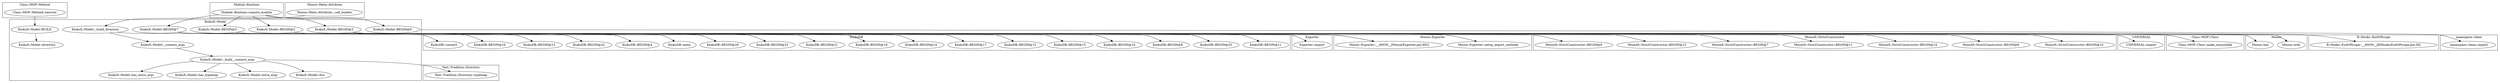 digraph {
graph [overlap=false]
subgraph cluster_KiokuX_Model {
	label="KiokuX::Model";
	"KiokuX::Model::_build_directory";
	"KiokuX::Model::BEGIN@5";
	"KiokuX::Model::BEGIN@2";
	"KiokuX::Model::_build__connect_args";
	"KiokuX::Model::extra_args";
	"KiokuX::Model::dsn";
	"KiokuX::Model::BEGIN@3";
	"KiokuX::Model::has_extra_args";
	"KiokuX::Model::_connect_args";
	"KiokuX::Model::BEGIN@7";
	"KiokuX::Model::directory";
	"KiokuX::Model::BEGIN@9";
	"KiokuX::Model::BUILD";
	"KiokuX::Model::has_typemap";
}
subgraph cluster_Class_MOP_Method {
	label="Class::MOP::Method";
	"Class::MOP::Method::execute";
}
subgraph cluster_UNIVERSAL {
	label="UNIVERSAL";
	"UNIVERSAL::import";
}
subgraph cluster_namespace_clean {
	label="namespace::clean";
	"namespace::clean::import";
}
subgraph cluster_MooseX_StrictConstructor {
	label="MooseX::StrictConstructor";
	"MooseX::StrictConstructor::BEGIN@14";
	"MooseX::StrictConstructor::BEGIN@11";
	"MooseX::StrictConstructor::BEGIN@7";
	"MooseX::StrictConstructor::BEGIN@13";
	"MooseX::StrictConstructor::BEGIN@9";
	"MooseX::StrictConstructor::BEGIN@10";
	"MooseX::StrictConstructor::BEGIN@6";
}
subgraph cluster_Class_MOP_Class {
	label="Class::MOP::Class";
	"Class::MOP::Class::make_immutable";
}
subgraph cluster_Moose {
	label="Moose";
	"Moose::with";
	"Moose::has";
}
subgraph cluster_Module_Runtime {
	label="Module::Runtime";
	"Module::Runtime::require_module";
}
subgraph cluster_Exporter {
	label="Exporter";
	"Exporter::import";
}
subgraph cluster_Moose_Meta_Attribute {
	label="Moose::Meta::Attribute";
	"Moose::Meta::Attribute::_call_builder";
}
subgraph cluster_Text_Tradition_Directory {
	label="Text::Tradition::Directory";
	"Text::Tradition::Directory::typemap";
}
subgraph cluster_KiokuDB {
	label="KiokuDB";
	"KiokuDB::BEGIN@12";
	"KiokuDB::BEGIN@17";
	"KiokuDB::BEGIN@14";
	"KiokuDB::BEGIN@19";
	"KiokuDB::BEGIN@21";
	"KiokuDB::BEGIN@23";
	"KiokuDB::BEGIN@29";
	"KiokuDB::meta";
	"KiokuDB::BEGIN@4";
	"KiokuDB::BEGIN@22";
	"KiokuDB::BEGIN@13";
	"KiokuDB::BEGIN@16";
	"KiokuDB::BEGIN@11";
	"KiokuDB::connect";
	"KiokuDB::BEGIN@25";
	"KiokuDB::BEGIN@8";
	"KiokuDB::BEGIN@10";
	"KiokuDB::BEGIN@15";
}
subgraph cluster_Moose_Exporter {
	label="Moose::Exporter";
	"Moose::Exporter::__ANON__[Moose/Exporter.pm:492]";
	"Moose::Exporter::setup_import_methods";
}
subgraph cluster_B_Hooks_EndOfScope {
	label="B::Hooks::EndOfScope";
	"B::Hooks::EndOfScope::__ANON__[B/Hooks/EndOfScope.pm:26]";
}
"Module::Runtime::require_module" -> "KiokuX::Model::BEGIN@7";
"KiokuX::Model::BEGIN@7" -> "KiokuDB::BEGIN@17";
"KiokuX::Model::_build__connect_args" -> "KiokuX::Model::has_extra_args";
"KiokuX::Model::BEGIN@3" -> "Moose::Exporter::setup_import_methods";
"KiokuX::Model::BEGIN@7" -> "KiokuDB::BEGIN@21";
"KiokuX::Model::_build__connect_args" -> "KiokuX::Model::dsn";
"KiokuX::Model::BEGIN@7" -> "KiokuDB::BEGIN@19";
"KiokuX::Model::BEGIN@7" -> "UNIVERSAL::import";
"KiokuX::Model::BEGIN@3" -> "MooseX::StrictConstructor::BEGIN@9";
"KiokuX::Model::BUILD" -> "KiokuX::Model::directory";
"KiokuX::Model::BEGIN@3" -> "MooseX::StrictConstructor::BEGIN@14";
"KiokuX::Model::_connect_args" -> "KiokuX::Model::_build__connect_args";
"KiokuX::Model::BEGIN@7" -> "Moose::has";
"KiokuX::Model::BEGIN@7" -> "KiokuDB::BEGIN@10";
"KiokuX::Model::BEGIN@7" -> "KiokuDB::BEGIN@23";
"KiokuX::Model::BEGIN@7" -> "KiokuDB::BEGIN@29";
"KiokuX::Model::BEGIN@3" -> "MooseX::StrictConstructor::BEGIN@6";
"KiokuX::Model::BEGIN@7" -> "KiokuDB::BEGIN@12";
"Module::Runtime::require_module" -> "KiokuX::Model::BEGIN@2";
"KiokuX::Model::BEGIN@3" -> "MooseX::StrictConstructor::BEGIN@10";
"KiokuX::Model::BEGIN@7" -> "KiokuDB::BEGIN@25";
"KiokuX::Model::BEGIN@9" -> "namespace::clean::import";
"Module::Runtime::require_module" -> "KiokuX::Model::BEGIN@9";
"KiokuX::Model::BEGIN@7" -> "B::Hooks::EndOfScope::__ANON__[B/Hooks/EndOfScope.pm:26]";
"KiokuX::Model::BEGIN@7" -> "Moose::with";
"KiokuX::Model::BEGIN@7" -> "KiokuDB::meta";
"KiokuX::Model::BEGIN@3" -> "Moose::Exporter::__ANON__[Moose/Exporter.pm:492]";
"KiokuX::Model::BEGIN@2" -> "Moose::Exporter::__ANON__[Moose/Exporter.pm:492]";
"KiokuX::Model::BEGIN@7" -> "KiokuDB::BEGIN@14";
"KiokuX::Model::BEGIN@5" -> "Exporter::import";
"KiokuX::Model::BEGIN@7" -> "KiokuDB::BEGIN@16";
"KiokuX::Model::_build_directory" -> "KiokuX::Model::_connect_args";
"KiokuX::Model::BEGIN@7" -> "KiokuDB::BEGIN@22";
"Moose::Meta::Attribute::_call_builder" -> "KiokuX::Model::_build_directory";
"KiokuX::Model::_build__connect_args" -> "KiokuX::Model::has_typemap";
"KiokuX::Model::BEGIN@7" -> "KiokuDB::BEGIN@4";
"KiokuX::Model::BEGIN@7" -> "KiokuDB::BEGIN@11";
"KiokuX::Model::_build_directory" -> "KiokuDB::connect";
"KiokuX::Model::_build__connect_args" -> "Text::Tradition::Directory::typemap";
"KiokuX::Model::BEGIN@3" -> "MooseX::StrictConstructor::BEGIN@11";
"KiokuX::Model::BEGIN@7" -> "Class::MOP::Class::make_immutable";
"KiokuX::Model::BEGIN@3" -> "MooseX::StrictConstructor::BEGIN@13";
"KiokuX::Model::BEGIN@3" -> "MooseX::StrictConstructor::BEGIN@7";
"KiokuX::Model::_build__connect_args" -> "KiokuX::Model::extra_args";
"Module::Runtime::require_module" -> "KiokuX::Model::BEGIN@3";
"KiokuX::Model::BEGIN@7" -> "KiokuDB::BEGIN@13";
"KiokuX::Model::BEGIN@7" -> "KiokuDB::BEGIN@8";
"Module::Runtime::require_module" -> "KiokuX::Model::BEGIN@5";
"KiokuX::Model::BEGIN@7" -> "KiokuDB::BEGIN@15";
"Class::MOP::Method::execute" -> "KiokuX::Model::BUILD";
}
